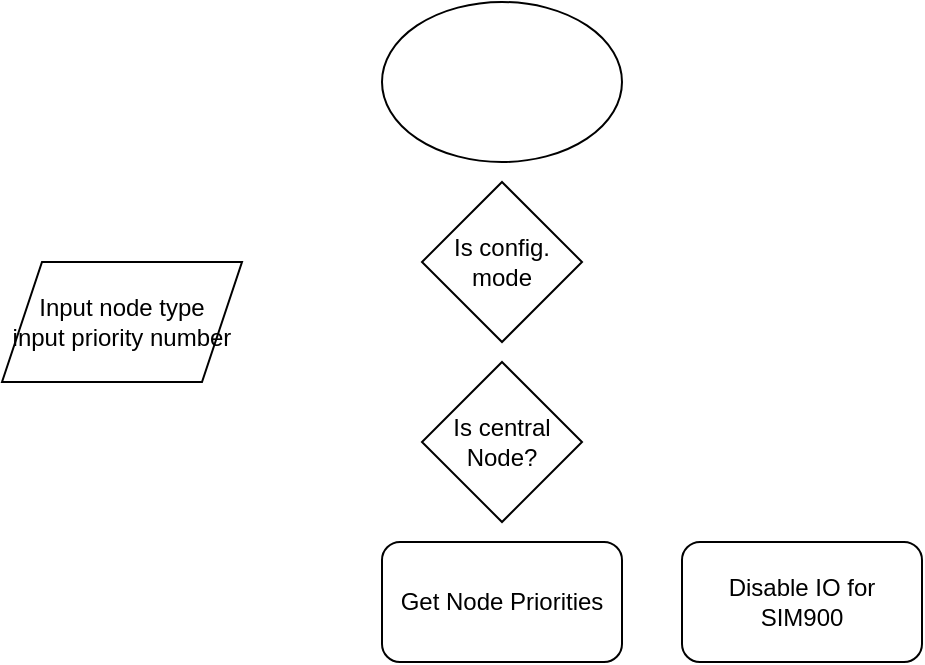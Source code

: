 <mxfile version="13.6.6" type="github">
  <diagram id="Z278Czik8D0DDfrvgFCC" name="Page-1">
    <mxGraphModel dx="868" dy="479" grid="1" gridSize="10" guides="1" tooltips="1" connect="1" arrows="1" fold="1" page="1" pageScale="1" pageWidth="850" pageHeight="1100" math="0" shadow="0">
      <root>
        <mxCell id="0" />
        <mxCell id="1" parent="0" />
        <mxCell id="pRXv3IKvIP2x8qws3gJM-1" value="" style="ellipse;whiteSpace=wrap;html=1;" vertex="1" parent="1">
          <mxGeometry x="340" y="90" width="120" height="80" as="geometry" />
        </mxCell>
        <mxCell id="pRXv3IKvIP2x8qws3gJM-2" value="Is central Node?" style="rhombus;whiteSpace=wrap;html=1;" vertex="1" parent="1">
          <mxGeometry x="360" y="270" width="80" height="80" as="geometry" />
        </mxCell>
        <mxCell id="pRXv3IKvIP2x8qws3gJM-3" value="Get Node Priorities" style="rounded=1;whiteSpace=wrap;html=1;" vertex="1" parent="1">
          <mxGeometry x="340" y="360" width="120" height="60" as="geometry" />
        </mxCell>
        <mxCell id="pRXv3IKvIP2x8qws3gJM-4" value="Is config. mode" style="rhombus;whiteSpace=wrap;html=1;" vertex="1" parent="1">
          <mxGeometry x="360" y="180" width="80" height="80" as="geometry" />
        </mxCell>
        <mxCell id="pRXv3IKvIP2x8qws3gJM-5" value="&lt;div&gt;Input node type&lt;/div&gt;&lt;div&gt;input priority number&lt;br&gt;&lt;/div&gt;" style="shape=parallelogram;perimeter=parallelogramPerimeter;whiteSpace=wrap;html=1;fixedSize=1;" vertex="1" parent="1">
          <mxGeometry x="150" y="220" width="120" height="60" as="geometry" />
        </mxCell>
        <mxCell id="pRXv3IKvIP2x8qws3gJM-6" value="Disable IO for SIM900" style="rounded=1;whiteSpace=wrap;html=1;" vertex="1" parent="1">
          <mxGeometry x="490" y="360" width="120" height="60" as="geometry" />
        </mxCell>
      </root>
    </mxGraphModel>
  </diagram>
</mxfile>
